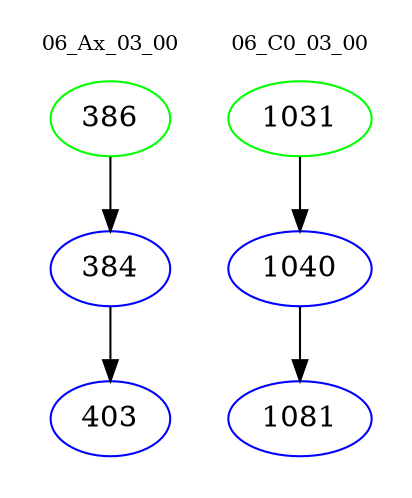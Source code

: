 digraph{
subgraph cluster_0 {
color = white
label = "06_Ax_03_00";
fontsize=10;
T0_386 [label="386", color="green"]
T0_386 -> T0_384 [color="black"]
T0_384 [label="384", color="blue"]
T0_384 -> T0_403 [color="black"]
T0_403 [label="403", color="blue"]
}
subgraph cluster_1 {
color = white
label = "06_C0_03_00";
fontsize=10;
T1_1031 [label="1031", color="green"]
T1_1031 -> T1_1040 [color="black"]
T1_1040 [label="1040", color="blue"]
T1_1040 -> T1_1081 [color="black"]
T1_1081 [label="1081", color="blue"]
}
}
